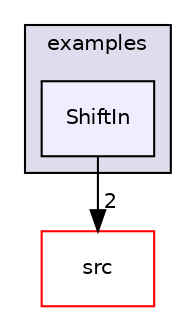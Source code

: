 digraph "examples/ShiftIn" {
  compound=true
  node [ fontsize="10", fontname="Helvetica"];
  edge [ labelfontsize="10", labelfontname="Helvetica"];
  subgraph clusterdir_d28a4824dc47e487b107a5db32ef43c4 {
    graph [ bgcolor="#ddddee", pencolor="black", label="examples" fontname="Helvetica", fontsize="10", URL="dir_d28a4824dc47e487b107a5db32ef43c4.html"]
  dir_7bc3442bf75c7387d015bca600bd78ec [shape=box, label="ShiftIn", style="filled", fillcolor="#eeeeff", pencolor="black", URL="dir_7bc3442bf75c7387d015bca600bd78ec.html"];
  }
  dir_68267d1309a1af8e8297ef4c3efbcdba [shape=box label="src" fillcolor="white" style="filled" color="red" URL="dir_68267d1309a1af8e8297ef4c3efbcdba.html"];
  dir_7bc3442bf75c7387d015bca600bd78ec->dir_68267d1309a1af8e8297ef4c3efbcdba [headlabel="2", labeldistance=1.5 headhref="dir_000004_000007.html"];
}
